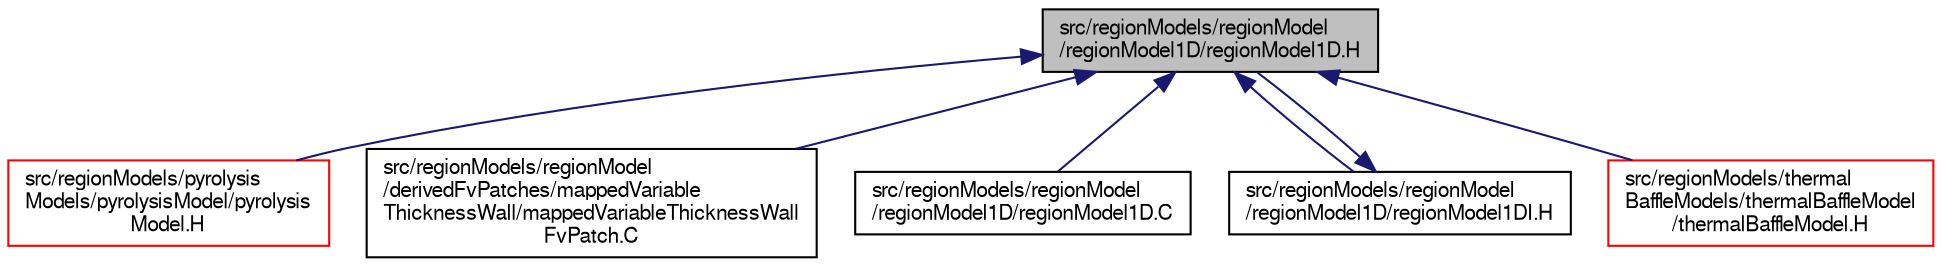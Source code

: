 digraph "src/regionModels/regionModel/regionModel1D/regionModel1D.H"
{
  bgcolor="transparent";
  edge [fontname="FreeSans",fontsize="10",labelfontname="FreeSans",labelfontsize="10"];
  node [fontname="FreeSans",fontsize="10",shape=record];
  Node334 [label="src/regionModels/regionModel\l/regionModel1D/regionModel1D.H",height=0.2,width=0.4,color="black", fillcolor="grey75", style="filled", fontcolor="black"];
  Node334 -> Node335 [dir="back",color="midnightblue",fontsize="10",style="solid",fontname="FreeSans"];
  Node335 [label="src/regionModels/pyrolysis\lModels/pyrolysisModel/pyrolysis\lModel.H",height=0.2,width=0.4,color="red",URL="$a14036.html"];
  Node334 -> Node350 [dir="back",color="midnightblue",fontsize="10",style="solid",fontname="FreeSans"];
  Node350 [label="src/regionModels/regionModel\l/derivedFvPatches/mappedVariable\lThicknessWall/mappedVariableThicknessWall\lFvPatch.C",height=0.2,width=0.4,color="black",URL="$a14078.html"];
  Node334 -> Node351 [dir="back",color="midnightblue",fontsize="10",style="solid",fontname="FreeSans"];
  Node351 [label="src/regionModels/regionModel\l/regionModel1D/regionModel1D.C",height=0.2,width=0.4,color="black",URL="$a14096.html"];
  Node334 -> Node352 [dir="back",color="midnightblue",fontsize="10",style="solid",fontname="FreeSans"];
  Node352 [label="src/regionModels/regionModel\l/regionModel1D/regionModel1DI.H",height=0.2,width=0.4,color="black",URL="$a14102.html"];
  Node352 -> Node334 [dir="back",color="midnightblue",fontsize="10",style="solid",fontname="FreeSans"];
  Node334 -> Node353 [dir="back",color="midnightblue",fontsize="10",style="solid",fontname="FreeSans"];
  Node353 [label="src/regionModels/thermal\lBaffleModels/thermalBaffleModel\l/thermalBaffleModel.H",height=0.2,width=0.4,color="red",URL="$a14441.html"];
}
